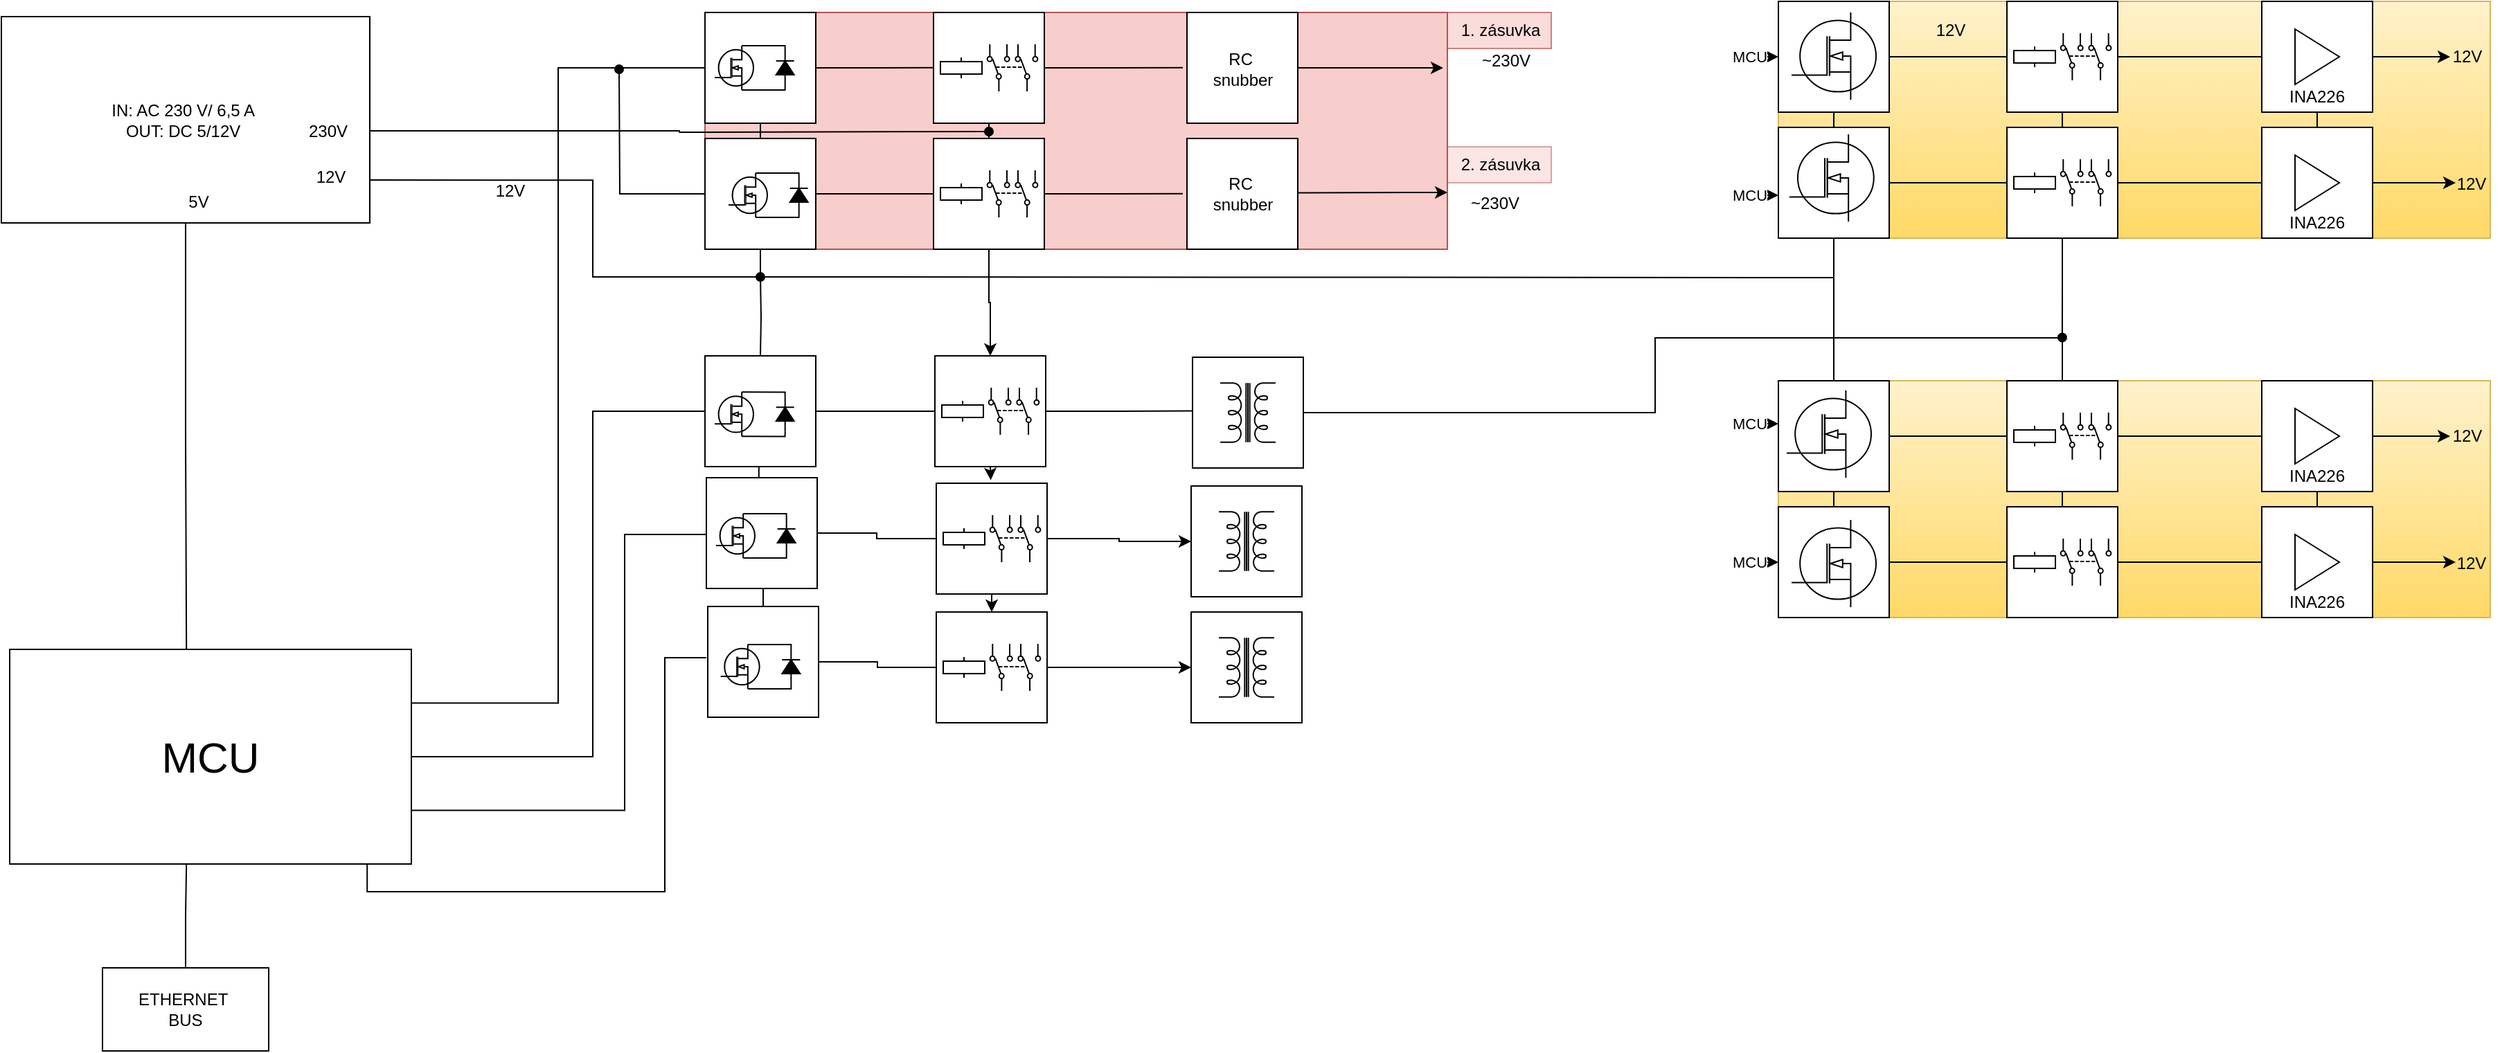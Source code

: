 <mxfile version="26.0.4">
  <diagram name="Page-1" id="7e0a89b8-554c-2b80-1dc8-d5c74ca68de4">
    <mxGraphModel dx="1257" dy="669" grid="0" gridSize="5" guides="1" tooltips="1" connect="1" arrows="0" fold="1" page="1" pageScale="1" pageWidth="1169" pageHeight="827" background="none" math="0" shadow="0">
      <root>
        <mxCell id="0" />
        <mxCell id="1" parent="0" />
        <mxCell id="zCNBRzlEJY0I-tMyIhnu-88" value="~230V" style="text;html=1;align=center;verticalAlign=middle;resizable=0;points=[];autosize=1;strokeColor=none;fillColor=none;" parent="1" vertex="1">
          <mxGeometry x="609" y="130" width="55" height="30" as="geometry" />
        </mxCell>
        <mxCell id="zCNBRzlEJY0I-tMyIhnu-90" value="~230V" style="text;html=1;align=center;verticalAlign=middle;resizable=0;points=[];autosize=1;strokeColor=none;fillColor=none;" parent="1" vertex="1">
          <mxGeometry x="1109" y="40" width="55" height="30" as="geometry" />
        </mxCell>
        <mxCell id="zCNBRzlEJY0I-tMyIhnu-91" value="~230V" style="text;html=1;align=center;verticalAlign=middle;resizable=0;points=[];autosize=1;strokeColor=none;fillColor=none;" parent="1" vertex="1">
          <mxGeometry x="1101.5" y="143" width="55" height="30" as="geometry" />
        </mxCell>
        <mxCell id="b3g8-nZqgv8whA5xBUex-9" value="ETHERNET&amp;nbsp;&lt;br&gt;BUS" style="rounded=0;whiteSpace=wrap;html=1;" parent="1" vertex="1">
          <mxGeometry x="124" y="710" width="120" height="60" as="geometry" />
        </mxCell>
        <mxCell id="EAk1uLRLOfNb_ForU7wT-3" value="1. zásuvka" style="text;html=1;align=center;verticalAlign=middle;resizable=0;points=[];autosize=1;strokeColor=#b85450;fillColor=#f8cecc;opacity=70;" parent="1" vertex="1">
          <mxGeometry x="1095" y="20" width="75" height="26" as="geometry" />
        </mxCell>
        <mxCell id="EAk1uLRLOfNb_ForU7wT-15" value="2. zásuvka" style="text;html=1;align=center;verticalAlign=middle;resizable=0;points=[];autosize=1;strokeColor=#b85450;fillColor=#f8cecc;opacity=50;" parent="1" vertex="1">
          <mxGeometry x="1095" y="117" width="75" height="26" as="geometry" />
        </mxCell>
        <mxCell id="eYA7auOUDv6fICd8K555-133" style="edgeStyle=orthogonalEdgeStyle;rounded=0;orthogonalLoop=1;jettySize=auto;html=1;exitX=1;exitY=0.5;exitDx=0;exitDy=0;exitPerimeter=0;entryX=0;entryY=0.5;entryDx=0;entryDy=0;endArrow=none;endFill=0;" edge="1" parent="1" source="PkqFtLTbCZEIP-2vwFzs-351" target="eYA7auOUDv6fICd8K555-104">
          <mxGeometry relative="1" as="geometry">
            <Array as="points">
              <mxPoint x="478" y="558" />
              <mxPoint x="478" y="308" />
            </Array>
          </mxGeometry>
        </mxCell>
        <mxCell id="eYA7auOUDv6fICd8K555-134" style="edgeStyle=orthogonalEdgeStyle;rounded=0;orthogonalLoop=1;jettySize=auto;html=1;exitX=1;exitY=0.75;exitDx=0;exitDy=0;exitPerimeter=0;entryX=0;entryY=0.5;entryDx=0;entryDy=0;endArrow=none;endFill=0;" edge="1" parent="1" source="PkqFtLTbCZEIP-2vwFzs-351">
          <mxGeometry relative="1" as="geometry">
            <mxPoint x="560" y="397" as="targetPoint" />
            <Array as="points">
              <mxPoint x="501" y="596" />
              <mxPoint x="501" y="397" />
            </Array>
          </mxGeometry>
        </mxCell>
        <mxCell id="eYA7auOUDv6fICd8K555-135" style="edgeStyle=orthogonalEdgeStyle;rounded=0;orthogonalLoop=1;jettySize=auto;html=1;exitX=0.89;exitY=1;exitDx=0;exitDy=0;exitPerimeter=0;entryX=0;entryY=0.5;entryDx=0;entryDy=0;endArrow=none;endFill=0;" edge="1" parent="1" source="PkqFtLTbCZEIP-2vwFzs-351">
          <mxGeometry relative="1" as="geometry">
            <mxPoint x="560" y="486" as="targetPoint" />
            <Array as="points">
              <mxPoint x="315" y="655" />
              <mxPoint x="530" y="655" />
              <mxPoint x="530" y="486" />
            </Array>
          </mxGeometry>
        </mxCell>
        <mxCell id="PkqFtLTbCZEIP-2vwFzs-351" value="&lt;font style=&quot;font-size: 31px;&quot;&gt;MCU&lt;/font&gt;" style="rounded=0;whiteSpace=wrap;html=1;points=[[0,0,0,0,0],[0,0.25,0,0,0],[0,0.5,0,0,0],[0,0.75,0,0,0],[0,1,0,0,0],[0.11,0,0,0,0],[0.11,1,0,0,0],[0.22,0,0,0,0],[0.22,1,0,0,0],[0.33,0,0,0,0],[0.33,1,0,0,0],[0.44,0,0,0,0],[0.44,1,0,0,0],[0.56,0,0,0,0],[0.56,1,0,0,0],[0.67,0,0,0,0],[0.67,1,0,0,0],[0.78,0,0,0,0],[0.78,1,0,0,0],[0.89,0,0,0,0],[0.89,1,0,0,0],[1,0,0,0,0],[1,0.25,0,0,0],[1,0.5,0,0,0],[1,0.75,0,0,0],[1,1,0,0,0]];" parent="1" vertex="1">
          <mxGeometry x="57" y="480" width="290" height="155" as="geometry" />
        </mxCell>
        <mxCell id="PkqFtLTbCZEIP-2vwFzs-352" style="edgeStyle=orthogonalEdgeStyle;rounded=0;orthogonalLoop=1;jettySize=auto;html=1;exitX=0.5;exitY=0;exitDx=0;exitDy=0;entryX=0.44;entryY=1;entryDx=0;entryDy=0;entryPerimeter=0;endArrow=none;endFill=0;" parent="1" source="b3g8-nZqgv8whA5xBUex-9" target="PkqFtLTbCZEIP-2vwFzs-351" edge="1">
          <mxGeometry relative="1" as="geometry" />
        </mxCell>
        <mxCell id="PkqFtLTbCZEIP-2vwFzs-516" style="edgeStyle=orthogonalEdgeStyle;rounded=0;orthogonalLoop=1;jettySize=auto;html=1;exitX=1;exitY=0.5;exitDx=0;exitDy=0;entryX=0;entryY=0.5;entryDx=0;entryDy=0;endArrow=none;endFill=0;" parent="1" edge="1">
          <mxGeometry relative="1" as="geometry" />
        </mxCell>
        <mxCell id="PkqFtLTbCZEIP-2vwFzs-540" value="12&lt;span style=&quot;background-color: initial;&quot;&gt;V&lt;/span&gt;" style="text;html=1;align=center;verticalAlign=middle;resizable=0;points=[];autosize=1;strokeColor=none;fillColor=none;" parent="1" vertex="1">
          <mxGeometry x="398" y="136" width="39" height="26" as="geometry" />
        </mxCell>
        <mxCell id="PkqFtLTbCZEIP-2vwFzs-712" value="" style="group;fillColor=#f8cecc;strokeColor=#b85450;" parent="1" vertex="1" connectable="0">
          <mxGeometry x="559" y="20" width="536" height="171" as="geometry" />
        </mxCell>
        <mxCell id="PkqFtLTbCZEIP-2vwFzs-90" style="edgeStyle=orthogonalEdgeStyle;rounded=0;orthogonalLoop=1;jettySize=auto;html=1;entryX=0.5;entryY=1;entryDx=0;entryDy=0;endArrow=none;endFill=0;" parent="PkqFtLTbCZEIP-2vwFzs-712" source="zCNBRzlEJY0I-tMyIhnu-67" target="zCNBRzlEJY0I-tMyIhnu-2" edge="1">
          <mxGeometry relative="1" as="geometry" />
        </mxCell>
        <mxCell id="PkqFtLTbCZEIP-2vwFzs-708" value="" style="group" parent="PkqFtLTbCZEIP-2vwFzs-712" vertex="1" connectable="0">
          <mxGeometry width="533" height="87" as="geometry" />
        </mxCell>
        <mxCell id="zCNBRzlEJY0I-tMyIhnu-10" value="" style="group" parent="PkqFtLTbCZEIP-2vwFzs-708" vertex="1" connectable="0">
          <mxGeometry x="165" width="80" height="80" as="geometry" />
        </mxCell>
        <mxCell id="zCNBRzlEJY0I-tMyIhnu-58" style="edgeStyle=orthogonalEdgeStyle;rounded=0;orthogonalLoop=1;jettySize=auto;html=1;exitX=1;exitY=0.5;exitDx=0;exitDy=0;endArrow=none;endFill=0;" parent="zCNBRzlEJY0I-tMyIhnu-10" source="zCNBRzlEJY0I-tMyIhnu-2" edge="1">
          <mxGeometry relative="1" as="geometry">
            <mxPoint x="180" y="39.857" as="targetPoint" />
          </mxGeometry>
        </mxCell>
        <mxCell id="zCNBRzlEJY0I-tMyIhnu-2" value="" style="whiteSpace=wrap;html=1;aspect=fixed;" parent="zCNBRzlEJY0I-tMyIhnu-10" vertex="1">
          <mxGeometry width="80" height="80" as="geometry" />
        </mxCell>
        <mxCell id="zCNBRzlEJY0I-tMyIhnu-7" value="" style="pointerEvents=1;verticalLabelPosition=bottom;shadow=0;dashed=0;align=center;html=1;verticalAlign=top;shape=mxgraph.electrical.electro-mechanical.dpdt3;elSwitchState=1;rotation=-90;" parent="zCNBRzlEJY0I-tMyIhnu-10" vertex="1">
          <mxGeometry x="40" y="21.83" width="34" height="36.34" as="geometry" />
        </mxCell>
        <mxCell id="zCNBRzlEJY0I-tMyIhnu-64" value="" style="pointerEvents=1;verticalLabelPosition=bottom;shadow=0;dashed=0;align=center;html=1;verticalAlign=top;shape=mxgraph.electrical.electro-mechanical.relay_coil;" parent="zCNBRzlEJY0I-tMyIhnu-10" vertex="1">
          <mxGeometry x="5" y="32.5" width="30" height="15" as="geometry" />
        </mxCell>
        <mxCell id="zCNBRzlEJY0I-tMyIhnu-31" value="" style="group" parent="PkqFtLTbCZEIP-2vwFzs-708" vertex="1" connectable="0">
          <mxGeometry width="115.67" height="87" as="geometry" />
        </mxCell>
        <mxCell id="zCNBRzlEJY0I-tMyIhnu-57" style="edgeStyle=orthogonalEdgeStyle;rounded=0;orthogonalLoop=1;jettySize=auto;html=1;exitX=1;exitY=0.5;exitDx=0;exitDy=0;endArrow=none;endFill=0;" parent="zCNBRzlEJY0I-tMyIhnu-31" source="zCNBRzlEJY0I-tMyIhnu-29" edge="1">
          <mxGeometry relative="1" as="geometry">
            <mxPoint x="165" y="39.857" as="targetPoint" />
          </mxGeometry>
        </mxCell>
        <mxCell id="zCNBRzlEJY0I-tMyIhnu-29" value="" style="whiteSpace=wrap;html=1;aspect=fixed;container=1;" parent="zCNBRzlEJY0I-tMyIhnu-31" vertex="1">
          <mxGeometry width="80" height="80" as="geometry" />
        </mxCell>
        <mxCell id="eYA7auOUDv6fICd8K555-98" value="" style="group" vertex="1" connectable="0" parent="zCNBRzlEJY0I-tMyIhnu-31">
          <mxGeometry x="7" y="24" width="57.34" height="32" as="geometry" />
        </mxCell>
        <mxCell id="eYA7auOUDv6fICd8K555-84" value="" style="verticalLabelPosition=bottom;shadow=0;dashed=0;align=center;html=1;verticalAlign=top;shape=mxgraph.electrical.mosfets1.n-channel_mosfet_1;" vertex="1" parent="eYA7auOUDv6fICd8K555-98">
          <mxGeometry width="28" height="32" as="geometry" />
        </mxCell>
        <mxCell id="eYA7auOUDv6fICd8K555-90" value="" style="pointerEvents=1;fillColor=strokeColor;verticalLabelPosition=bottom;shadow=0;dashed=0;align=center;html=1;verticalAlign=top;shape=mxgraph.electrical.diodes.diode;rotation=-90;" vertex="1" parent="eYA7auOUDv6fICd8K555-98">
          <mxGeometry x="38.34" y="9.5" width="25" height="13" as="geometry" />
        </mxCell>
        <mxCell id="eYA7auOUDv6fICd8K555-91" style="edgeStyle=orthogonalEdgeStyle;rounded=0;orthogonalLoop=1;jettySize=auto;html=1;exitX=0.7;exitY=0;exitDx=0;exitDy=0;exitPerimeter=0;entryX=1;entryY=0.5;entryDx=0;entryDy=0;entryPerimeter=0;endArrow=none;endFill=0;" edge="1" parent="eYA7auOUDv6fICd8K555-98" source="eYA7auOUDv6fICd8K555-84" target="eYA7auOUDv6fICd8K555-90">
          <mxGeometry relative="1" as="geometry" />
        </mxCell>
        <mxCell id="eYA7auOUDv6fICd8K555-92" style="edgeStyle=orthogonalEdgeStyle;rounded=0;orthogonalLoop=1;jettySize=auto;html=1;exitX=0.7;exitY=1;exitDx=0;exitDy=0;exitPerimeter=0;entryX=0;entryY=0.5;entryDx=0;entryDy=0;entryPerimeter=0;endArrow=none;endFill=0;" edge="1" parent="eYA7auOUDv6fICd8K555-98" source="eYA7auOUDv6fICd8K555-84" target="eYA7auOUDv6fICd8K555-90">
          <mxGeometry relative="1" as="geometry" />
        </mxCell>
        <mxCell id="EAk1uLRLOfNb_ForU7wT-10" value="" style="rounded=0;orthogonalLoop=1;jettySize=auto;html=1;" parent="PkqFtLTbCZEIP-2vwFzs-708" source="EAk1uLRLOfNb_ForU7wT-4" edge="1">
          <mxGeometry relative="1" as="geometry">
            <mxPoint x="533" y="40" as="targetPoint" />
          </mxGeometry>
        </mxCell>
        <mxCell id="EAk1uLRLOfNb_ForU7wT-4" value="" style="whiteSpace=wrap;html=1;aspect=fixed;" parent="PkqFtLTbCZEIP-2vwFzs-708" vertex="1">
          <mxGeometry x="348" width="80" height="80" as="geometry" />
        </mxCell>
        <mxCell id="EAk1uLRLOfNb_ForU7wT-5" value="RC&amp;nbsp;&lt;br&gt;snubber" style="text;html=1;align=center;verticalAlign=middle;resizable=0;points=[];autosize=1;strokeColor=none;fillColor=none;" parent="PkqFtLTbCZEIP-2vwFzs-708" vertex="1">
          <mxGeometry x="357.5" y="20" width="61" height="41" as="geometry" />
        </mxCell>
        <mxCell id="PkqFtLTbCZEIP-2vwFzs-711" value="" style="group" parent="PkqFtLTbCZEIP-2vwFzs-712" vertex="1" connectable="0">
          <mxGeometry y="91" width="536" height="80" as="geometry" />
        </mxCell>
        <mxCell id="zCNBRzlEJY0I-tMyIhnu-56" style="edgeStyle=orthogonalEdgeStyle;rounded=0;orthogonalLoop=1;jettySize=auto;html=1;exitX=1;exitY=0.5;exitDx=0;exitDy=0;endArrow=none;endFill=0;" parent="PkqFtLTbCZEIP-2vwFzs-711" source="zCNBRzlEJY0I-tMyIhnu-33" edge="1">
          <mxGeometry relative="1" as="geometry">
            <mxPoint x="165" y="40" as="targetPoint" />
          </mxGeometry>
        </mxCell>
        <mxCell id="EAk1uLRLOfNb_ForU7wT-12" value="" style="whiteSpace=wrap;html=1;aspect=fixed;container=0;" parent="PkqFtLTbCZEIP-2vwFzs-711" vertex="1">
          <mxGeometry x="348" width="80" height="80" as="geometry" />
        </mxCell>
        <mxCell id="EAk1uLRLOfNb_ForU7wT-13" value="RC&amp;nbsp;&lt;br&gt;snubber" style="text;html=1;align=center;verticalAlign=middle;resizable=0;points=[];autosize=1;strokeColor=none;fillColor=none;container=0;" parent="PkqFtLTbCZEIP-2vwFzs-711" vertex="1">
          <mxGeometry x="357.5" y="19.5" width="61" height="41" as="geometry" />
        </mxCell>
        <mxCell id="EAk1uLRLOfNb_ForU7wT-14" value="" style="edgeStyle=orthogonalEdgeStyle;rounded=0;orthogonalLoop=1;jettySize=auto;html=1;exitX=1.007;exitY=0.49;exitDx=0;exitDy=0;exitPerimeter=0;" parent="PkqFtLTbCZEIP-2vwFzs-711" source="EAk1uLRLOfNb_ForU7wT-12" edge="1">
          <mxGeometry relative="1" as="geometry">
            <mxPoint x="432" y="39" as="sourcePoint" />
            <mxPoint x="536" y="39.0" as="targetPoint" />
            <Array as="points">
              <mxPoint x="432" y="39" />
            </Array>
          </mxGeometry>
        </mxCell>
        <mxCell id="eYA7auOUDv6fICd8K555-87" style="edgeStyle=orthogonalEdgeStyle;rounded=0;orthogonalLoop=1;jettySize=auto;html=1;exitX=0;exitY=0.5;exitDx=0;exitDy=0;endArrow=oval;endFill=1;" edge="1" parent="PkqFtLTbCZEIP-2vwFzs-711" source="zCNBRzlEJY0I-tMyIhnu-33">
          <mxGeometry relative="1" as="geometry">
            <mxPoint x="-62" y="-50" as="targetPoint" />
          </mxGeometry>
        </mxCell>
        <mxCell id="zCNBRzlEJY0I-tMyIhnu-33" value="" style="whiteSpace=wrap;html=1;aspect=fixed;container=0;" parent="PkqFtLTbCZEIP-2vwFzs-711" vertex="1">
          <mxGeometry width="80" height="80" as="geometry" />
        </mxCell>
        <mxCell id="zCNBRzlEJY0I-tMyIhnu-66" style="edgeStyle=orthogonalEdgeStyle;rounded=0;orthogonalLoop=1;jettySize=auto;html=1;exitX=1;exitY=0.5;exitDx=0;exitDy=0;endArrow=none;endFill=0;" parent="PkqFtLTbCZEIP-2vwFzs-711" source="zCNBRzlEJY0I-tMyIhnu-67" edge="1">
          <mxGeometry relative="1" as="geometry">
            <mxPoint x="345" y="39.857" as="targetPoint" />
          </mxGeometry>
        </mxCell>
        <mxCell id="zCNBRzlEJY0I-tMyIhnu-67" value="" style="whiteSpace=wrap;html=1;aspect=fixed;container=0;" parent="PkqFtLTbCZEIP-2vwFzs-711" vertex="1">
          <mxGeometry x="165" width="80" height="80" as="geometry" />
        </mxCell>
        <mxCell id="zCNBRzlEJY0I-tMyIhnu-68" value="" style="pointerEvents=1;verticalLabelPosition=bottom;shadow=0;dashed=0;align=center;html=1;verticalAlign=top;shape=mxgraph.electrical.electro-mechanical.dpdt3;elSwitchState=1;rotation=-90;container=0;" parent="PkqFtLTbCZEIP-2vwFzs-711" vertex="1">
          <mxGeometry x="205" y="21.83" width="34" height="36.34" as="geometry" />
        </mxCell>
        <mxCell id="zCNBRzlEJY0I-tMyIhnu-69" value="" style="pointerEvents=1;verticalLabelPosition=bottom;shadow=0;dashed=0;align=center;html=1;verticalAlign=top;shape=mxgraph.electrical.electro-mechanical.relay_coil;container=0;" parent="PkqFtLTbCZEIP-2vwFzs-711" vertex="1">
          <mxGeometry x="170" y="32.5" width="30" height="15" as="geometry" />
        </mxCell>
        <mxCell id="mD_urczAhtKW738J0m4f-2" style="edgeStyle=orthogonalEdgeStyle;rounded=0;orthogonalLoop=1;jettySize=auto;html=1;exitX=0.5;exitY=1;exitDx=0;exitDy=0;entryX=0.5;entryY=0;entryDx=0;entryDy=0;endArrow=none;endFill=0;" parent="PkqFtLTbCZEIP-2vwFzs-712" source="zCNBRzlEJY0I-tMyIhnu-29" target="zCNBRzlEJY0I-tMyIhnu-33" edge="1">
          <mxGeometry relative="1" as="geometry" />
        </mxCell>
        <mxCell id="mD_urczAhtKW738J0m4f-11" style="edgeStyle=orthogonalEdgeStyle;rounded=0;orthogonalLoop=1;jettySize=auto;html=1;exitX=1;exitY=0.25;exitDx=0;exitDy=0;startSize=6;entryX=0;entryY=0.5;entryDx=0;entryDy=0;endArrow=none;endFill=0;exitPerimeter=0;" parent="1" source="PkqFtLTbCZEIP-2vwFzs-351" edge="1" target="zCNBRzlEJY0I-tMyIhnu-29">
          <mxGeometry relative="1" as="geometry">
            <mxPoint x="524" y="60" as="targetPoint" />
          </mxGeometry>
        </mxCell>
        <mxCell id="mD_urczAhtKW738J0m4f-50" style="edgeStyle=orthogonalEdgeStyle;rounded=0;orthogonalLoop=1;jettySize=auto;html=1;exitX=1;exitY=0.75;exitDx=0;exitDy=0;endArrow=none;endFill=0;entryX=0.5;entryY=1;entryDx=0;entryDy=0;" parent="1" edge="1" target="zCNBRzlEJY0I-tMyIhnu-33">
          <mxGeometry relative="1" as="geometry">
            <mxPoint x="479" y="240" as="targetPoint" />
            <mxPoint x="317" y="141.05" as="sourcePoint" />
            <Array as="points">
              <mxPoint x="478" y="141" />
              <mxPoint x="478" y="211" />
              <mxPoint x="599" y="211" />
            </Array>
          </mxGeometry>
        </mxCell>
        <mxCell id="mD_urczAhtKW738J0m4f-4" value="IN: AC 230 V/ 6,5 A&amp;nbsp;&lt;br&gt;OUT: DC 5/12V&amp;nbsp;" style="rounded=0;whiteSpace=wrap;html=1;" parent="1" vertex="1">
          <mxGeometry x="51" y="23" width="266" height="149" as="geometry" />
        </mxCell>
        <mxCell id="mD_urczAhtKW738J0m4f-6" value="12V" style="text;html=1;align=center;verticalAlign=middle;whiteSpace=wrap;rounded=0;" parent="1" vertex="1">
          <mxGeometry x="259" y="124" width="60" height="30" as="geometry" />
        </mxCell>
        <mxCell id="eYA7auOUDv6fICd8K555-80" style="edgeStyle=orthogonalEdgeStyle;rounded=0;orthogonalLoop=1;jettySize=auto;html=1;exitX=1;exitY=0.5;exitDx=0;exitDy=0;endArrow=oval;endFill=1;" edge="1" parent="1" source="mD_urczAhtKW738J0m4f-12">
          <mxGeometry relative="1" as="geometry">
            <mxPoint x="764" y="106" as="targetPoint" />
          </mxGeometry>
        </mxCell>
        <mxCell id="mD_urczAhtKW738J0m4f-12" value="230V" style="text;html=1;align=center;verticalAlign=middle;whiteSpace=wrap;rounded=0;" parent="1" vertex="1">
          <mxGeometry x="257" y="90.5" width="60" height="30" as="geometry" />
        </mxCell>
        <mxCell id="b3g8-nZqgv8whA5xBUex-12" value="5V" style="text;html=1;align=center;verticalAlign=middle;resizable=0;points=[];autosize=1;strokeColor=none;fillColor=none;" parent="1" vertex="1">
          <mxGeometry x="175" y="142" width="35" height="30" as="geometry" />
        </mxCell>
        <mxCell id="mD_urczAhtKW738J0m4f-15" style="edgeStyle=orthogonalEdgeStyle;rounded=0;orthogonalLoop=1;jettySize=auto;html=1;exitX=0.5;exitY=1;exitDx=0;exitDy=0;entryX=0.44;entryY=0;entryDx=0;entryDy=0;entryPerimeter=0;endArrow=none;endFill=0;" parent="1" source="mD_urczAhtKW738J0m4f-4" target="PkqFtLTbCZEIP-2vwFzs-351" edge="1">
          <mxGeometry relative="1" as="geometry" />
        </mxCell>
        <mxCell id="mD_urczAhtKW738J0m4f-57" value="" style="group" parent="1" vertex="1" connectable="0">
          <mxGeometry x="1334" y="12" width="520" height="171" as="geometry" />
        </mxCell>
        <mxCell id="mD_urczAhtKW738J0m4f-56" value="" style="group;fillColor=#fff2cc;gradientColor=#ffd966;strokeColor=#d6b656;container=0;" parent="mD_urczAhtKW738J0m4f-57" vertex="1" connectable="0">
          <mxGeometry width="514" height="171" as="geometry" />
        </mxCell>
        <mxCell id="PkqFtLTbCZEIP-2vwFzs-462" value="" style="group" parent="mD_urczAhtKW738J0m4f-57" vertex="1" connectable="0">
          <mxGeometry width="100" height="80" as="geometry" />
        </mxCell>
        <mxCell id="eYA7auOUDv6fICd8K555-209" value="MCU" style="edgeStyle=orthogonalEdgeStyle;rounded=0;orthogonalLoop=1;jettySize=auto;html=1;exitX=0;exitY=0.5;exitDx=0;exitDy=0;endArrow=none;endFill=0;startArrow=classic;startFill=1;" edge="1" parent="PkqFtLTbCZEIP-2vwFzs-462" source="PkqFtLTbCZEIP-2vwFzs-463">
          <mxGeometry relative="1" as="geometry">
            <mxPoint x="-23.091" y="40.273" as="targetPoint" />
            <Array as="points">
              <mxPoint x="-33" y="40" />
            </Array>
          </mxGeometry>
        </mxCell>
        <mxCell id="PkqFtLTbCZEIP-2vwFzs-463" value="" style="whiteSpace=wrap;html=1;aspect=fixed;" parent="PkqFtLTbCZEIP-2vwFzs-462" vertex="1">
          <mxGeometry width="80" height="80" as="geometry" />
        </mxCell>
        <mxCell id="eYA7auOUDv6fICd8K555-203" value="" style="verticalLabelPosition=bottom;shadow=0;dashed=0;align=center;html=1;verticalAlign=top;shape=mxgraph.electrical.mosfets1.n-channel_mosfet_1;" vertex="1" parent="PkqFtLTbCZEIP-2vwFzs-462">
          <mxGeometry x="9.5" y="8" width="61" height="63" as="geometry" />
        </mxCell>
        <mxCell id="PkqFtLTbCZEIP-2vwFzs-466" value="" style="group" parent="mD_urczAhtKW738J0m4f-57" vertex="1" connectable="0">
          <mxGeometry x="165" y="91" width="80" height="80" as="geometry" />
        </mxCell>
        <mxCell id="mD_urczAhtKW738J0m4f-91" style="edgeStyle=orthogonalEdgeStyle;rounded=0;orthogonalLoop=1;jettySize=auto;html=1;exitX=0.5;exitY=1;exitDx=0;exitDy=0;endArrow=oval;endFill=1;" parent="PkqFtLTbCZEIP-2vwFzs-466" source="PkqFtLTbCZEIP-2vwFzs-467" edge="1">
          <mxGeometry relative="1" as="geometry">
            <mxPoint x="39.935" y="151.779" as="targetPoint" />
          </mxGeometry>
        </mxCell>
        <mxCell id="PkqFtLTbCZEIP-2vwFzs-467" value="" style="whiteSpace=wrap;html=1;aspect=fixed;" parent="PkqFtLTbCZEIP-2vwFzs-466" vertex="1">
          <mxGeometry width="80" height="80" as="geometry" />
        </mxCell>
        <mxCell id="PkqFtLTbCZEIP-2vwFzs-468" value="" style="pointerEvents=1;verticalLabelPosition=bottom;shadow=0;dashed=0;align=center;html=1;verticalAlign=top;shape=mxgraph.electrical.electro-mechanical.dpdt3;elSwitchState=1;rotation=-90;" parent="PkqFtLTbCZEIP-2vwFzs-466" vertex="1">
          <mxGeometry x="40" y="21.83" width="34" height="36.34" as="geometry" />
        </mxCell>
        <mxCell id="PkqFtLTbCZEIP-2vwFzs-469" value="" style="pointerEvents=1;verticalLabelPosition=bottom;shadow=0;dashed=0;align=center;html=1;verticalAlign=top;shape=mxgraph.electrical.electro-mechanical.relay_coil;" parent="PkqFtLTbCZEIP-2vwFzs-466" vertex="1">
          <mxGeometry x="5" y="32.5" width="30" height="15" as="geometry" />
        </mxCell>
        <mxCell id="PkqFtLTbCZEIP-2vwFzs-470" value="" style="group" parent="mD_urczAhtKW738J0m4f-57" vertex="1" connectable="0">
          <mxGeometry y="91" width="100" height="80" as="geometry" />
        </mxCell>
        <mxCell id="PkqFtLTbCZEIP-2vwFzs-471" value="" style="whiteSpace=wrap;html=1;aspect=fixed;" parent="PkqFtLTbCZEIP-2vwFzs-470" vertex="1">
          <mxGeometry width="80" height="80" as="geometry" />
        </mxCell>
        <mxCell id="eYA7auOUDv6fICd8K555-204" value="" style="verticalLabelPosition=bottom;shadow=0;dashed=0;align=center;html=1;verticalAlign=top;shape=mxgraph.electrical.mosfets1.n-channel_mosfet_1;" vertex="1" parent="PkqFtLTbCZEIP-2vwFzs-470">
          <mxGeometry x="7.88" y="5" width="61" height="63" as="geometry" />
        </mxCell>
        <mxCell id="PkqFtLTbCZEIP-2vwFzs-473" style="edgeStyle=orthogonalEdgeStyle;rounded=0;orthogonalLoop=1;jettySize=auto;html=1;exitX=1;exitY=0.5;exitDx=0;exitDy=0;endArrow=none;endFill=0;entryX=0;entryY=0.5;entryDx=0;entryDy=0;" parent="mD_urczAhtKW738J0m4f-57" source="PkqFtLTbCZEIP-2vwFzs-467" target="PkqFtLTbCZEIP-2vwFzs-499" edge="1">
          <mxGeometry relative="1" as="geometry">
            <mxPoint x="311" y="174.857" as="targetPoint" />
          </mxGeometry>
        </mxCell>
        <mxCell id="PkqFtLTbCZEIP-2vwFzs-475" style="edgeStyle=orthogonalEdgeStyle;rounded=0;orthogonalLoop=1;jettySize=auto;html=1;exitX=0.5;exitY=1;exitDx=0;exitDy=0;entryX=0.5;entryY=0;entryDx=0;entryDy=0;endArrow=none;endFill=0;" parent="mD_urczAhtKW738J0m4f-57" source="PkqFtLTbCZEIP-2vwFzs-510" target="PkqFtLTbCZEIP-2vwFzs-467" edge="1">
          <mxGeometry relative="1" as="geometry" />
        </mxCell>
        <mxCell id="PkqFtLTbCZEIP-2vwFzs-487" style="edgeStyle=orthogonalEdgeStyle;rounded=0;orthogonalLoop=1;jettySize=auto;html=1;exitX=0.5;exitY=1;exitDx=0;exitDy=0;entryX=0.5;entryY=0;entryDx=0;entryDy=0;endArrow=none;endFill=0;" parent="mD_urczAhtKW738J0m4f-57" source="PkqFtLTbCZEIP-2vwFzs-463" target="PkqFtLTbCZEIP-2vwFzs-471" edge="1">
          <mxGeometry relative="1" as="geometry">
            <mxPoint x="42" y="140.412" as="targetPoint" />
          </mxGeometry>
        </mxCell>
        <mxCell id="PkqFtLTbCZEIP-2vwFzs-490" style="edgeStyle=orthogonalEdgeStyle;rounded=0;orthogonalLoop=1;jettySize=auto;html=1;exitX=1;exitY=0.5;exitDx=0;exitDy=0;entryX=0;entryY=0.5;entryDx=0;entryDy=0;endArrow=none;endFill=0;" parent="mD_urczAhtKW738J0m4f-57" source="PkqFtLTbCZEIP-2vwFzs-463" target="PkqFtLTbCZEIP-2vwFzs-510" edge="1">
          <mxGeometry relative="1" as="geometry">
            <mxPoint x="128.412" y="87.882" as="targetPoint" />
          </mxGeometry>
        </mxCell>
        <mxCell id="PkqFtLTbCZEIP-2vwFzs-491" value="12V" style="text;html=1;align=center;verticalAlign=middle;resizable=0;points=[];autosize=1;strokeColor=none;fillColor=none;" parent="mD_urczAhtKW738J0m4f-57" vertex="1">
          <mxGeometry x="477" y="25" width="40" height="30" as="geometry" />
        </mxCell>
        <mxCell id="PkqFtLTbCZEIP-2vwFzs-492" value="12V" style="text;html=1;align=center;verticalAlign=middle;resizable=0;points=[];autosize=1;strokeColor=none;fillColor=none;" parent="mD_urczAhtKW738J0m4f-57" vertex="1">
          <mxGeometry x="480" y="117" width="40" height="30" as="geometry" />
        </mxCell>
        <mxCell id="PkqFtLTbCZEIP-2vwFzs-493" style="edgeStyle=orthogonalEdgeStyle;rounded=0;orthogonalLoop=1;jettySize=auto;html=1;entryX=0.5;entryY=0;entryDx=0;entryDy=0;endArrow=none;endFill=0;" parent="mD_urczAhtKW738J0m4f-57" source="PkqFtLTbCZEIP-2vwFzs-495" target="PkqFtLTbCZEIP-2vwFzs-499" edge="1">
          <mxGeometry relative="1" as="geometry" />
        </mxCell>
        <mxCell id="PkqFtLTbCZEIP-2vwFzs-494" value="" style="edgeStyle=orthogonalEdgeStyle;rounded=0;orthogonalLoop=1;jettySize=auto;html=1;exitX=1;exitY=0.5;exitDx=0;exitDy=0;" parent="mD_urczAhtKW738J0m4f-57" source="PkqFtLTbCZEIP-2vwFzs-495" edge="1">
          <mxGeometry relative="1" as="geometry">
            <Array as="points" />
            <mxPoint x="485" y="40" as="targetPoint" />
          </mxGeometry>
        </mxCell>
        <mxCell id="PkqFtLTbCZEIP-2vwFzs-495" value="&lt;br&gt;&lt;br&gt;&lt;br&gt;&lt;br&gt;INA226" style="whiteSpace=wrap;html=1;aspect=fixed;" parent="mD_urczAhtKW738J0m4f-57" vertex="1">
          <mxGeometry x="349" width="80" height="80" as="geometry" />
        </mxCell>
        <mxCell id="PkqFtLTbCZEIP-2vwFzs-496" value="" style="triangle;whiteSpace=wrap;html=1;" parent="mD_urczAhtKW738J0m4f-57" vertex="1">
          <mxGeometry x="373" y="20" width="32" height="40" as="geometry" />
        </mxCell>
        <mxCell id="PkqFtLTbCZEIP-2vwFzs-497" value="" style="edgeStyle=orthogonalEdgeStyle;rounded=0;orthogonalLoop=1;jettySize=auto;html=1;" parent="mD_urczAhtKW738J0m4f-57" source="PkqFtLTbCZEIP-2vwFzs-499" edge="1">
          <mxGeometry relative="1" as="geometry">
            <mxPoint x="489" y="131" as="targetPoint" />
            <Array as="points" />
          </mxGeometry>
        </mxCell>
        <mxCell id="PkqFtLTbCZEIP-2vwFzs-499" value="&lt;br&gt;&lt;br&gt;&lt;br&gt;&lt;br&gt;INA226" style="whiteSpace=wrap;html=1;aspect=fixed;" parent="mD_urczAhtKW738J0m4f-57" vertex="1">
          <mxGeometry x="349" y="91" width="80" height="80" as="geometry" />
        </mxCell>
        <mxCell id="PkqFtLTbCZEIP-2vwFzs-500" value="" style="triangle;whiteSpace=wrap;html=1;" parent="mD_urczAhtKW738J0m4f-57" vertex="1">
          <mxGeometry x="373" y="111" width="32" height="40" as="geometry" />
        </mxCell>
        <mxCell id="PkqFtLTbCZEIP-2vwFzs-509" value="" style="group" parent="mD_urczAhtKW738J0m4f-57" vertex="1" connectable="0">
          <mxGeometry x="165" width="80" height="80" as="geometry" />
        </mxCell>
        <mxCell id="PkqFtLTbCZEIP-2vwFzs-510" value="" style="whiteSpace=wrap;html=1;aspect=fixed;" parent="PkqFtLTbCZEIP-2vwFzs-509" vertex="1">
          <mxGeometry width="80" height="80" as="geometry" />
        </mxCell>
        <mxCell id="PkqFtLTbCZEIP-2vwFzs-511" value="" style="pointerEvents=1;verticalLabelPosition=bottom;shadow=0;dashed=0;align=center;html=1;verticalAlign=top;shape=mxgraph.electrical.electro-mechanical.dpdt3;elSwitchState=1;rotation=-90;" parent="PkqFtLTbCZEIP-2vwFzs-509" vertex="1">
          <mxGeometry x="40" y="21.83" width="34" height="36.34" as="geometry" />
        </mxCell>
        <mxCell id="PkqFtLTbCZEIP-2vwFzs-512" value="" style="pointerEvents=1;verticalLabelPosition=bottom;shadow=0;dashed=0;align=center;html=1;verticalAlign=top;shape=mxgraph.electrical.electro-mechanical.relay_coil;" parent="PkqFtLTbCZEIP-2vwFzs-509" vertex="1">
          <mxGeometry x="5" y="32.5" width="30" height="15" as="geometry" />
        </mxCell>
        <mxCell id="PkqFtLTbCZEIP-2vwFzs-513" style="edgeStyle=orthogonalEdgeStyle;rounded=0;orthogonalLoop=1;jettySize=auto;html=1;exitX=1;exitY=0.5;exitDx=0;exitDy=0;entryX=0;entryY=0.5;entryDx=0;entryDy=0;endArrow=none;endFill=0;" parent="mD_urczAhtKW738J0m4f-57" source="PkqFtLTbCZEIP-2vwFzs-510" target="PkqFtLTbCZEIP-2vwFzs-495" edge="1">
          <mxGeometry relative="1" as="geometry" />
        </mxCell>
        <mxCell id="PkqFtLTbCZEIP-2vwFzs-514" style="edgeStyle=orthogonalEdgeStyle;rounded=0;orthogonalLoop=1;jettySize=auto;html=1;exitX=1;exitY=0.5;exitDx=0;exitDy=0;entryX=0;entryY=0.5;entryDx=0;entryDy=0;endArrow=none;endFill=0;" parent="mD_urczAhtKW738J0m4f-57" source="PkqFtLTbCZEIP-2vwFzs-471" target="PkqFtLTbCZEIP-2vwFzs-467" edge="1">
          <mxGeometry relative="1" as="geometry" />
        </mxCell>
        <mxCell id="mD_urczAhtKW738J0m4f-92" value="12&lt;span style=&quot;background-color: initial;&quot;&gt;V&lt;/span&gt;" style="text;html=1;align=center;verticalAlign=middle;resizable=0;points=[];autosize=1;strokeColor=none;fillColor=none;" parent="mD_urczAhtKW738J0m4f-57" vertex="1">
          <mxGeometry x="104" y="8" width="39" height="26" as="geometry" />
        </mxCell>
        <mxCell id="mD_urczAhtKW738J0m4f-58" value="" style="group" parent="1" vertex="1" connectable="0">
          <mxGeometry x="1334" y="286" width="520" height="171" as="geometry" />
        </mxCell>
        <mxCell id="mD_urczAhtKW738J0m4f-59" value="" style="group;fillColor=#fff2cc;gradientColor=#ffd966;strokeColor=#d6b656;container=0;" parent="mD_urczAhtKW738J0m4f-58" vertex="1" connectable="0">
          <mxGeometry width="514" height="171" as="geometry" />
        </mxCell>
        <mxCell id="mD_urczAhtKW738J0m4f-60" value="" style="group" parent="mD_urczAhtKW738J0m4f-58" vertex="1" connectable="0">
          <mxGeometry width="100" height="80" as="geometry" />
        </mxCell>
        <mxCell id="mD_urczAhtKW738J0m4f-61" value="" style="whiteSpace=wrap;html=1;aspect=fixed;" parent="mD_urczAhtKW738J0m4f-60" vertex="1">
          <mxGeometry width="80" height="80" as="geometry" />
        </mxCell>
        <mxCell id="eYA7auOUDv6fICd8K555-205" value="" style="verticalLabelPosition=bottom;shadow=0;dashed=0;align=center;html=1;verticalAlign=top;shape=mxgraph.electrical.mosfets1.n-channel_mosfet_1;" vertex="1" parent="mD_urczAhtKW738J0m4f-60">
          <mxGeometry x="6" y="7" width="61" height="63" as="geometry" />
        </mxCell>
        <mxCell id="mD_urczAhtKW738J0m4f-63" value="" style="group" parent="mD_urczAhtKW738J0m4f-58" vertex="1" connectable="0">
          <mxGeometry x="165" y="91" width="80" height="80" as="geometry" />
        </mxCell>
        <mxCell id="mD_urczAhtKW738J0m4f-64" value="" style="whiteSpace=wrap;html=1;aspect=fixed;" parent="mD_urczAhtKW738J0m4f-63" vertex="1">
          <mxGeometry width="80" height="80" as="geometry" />
        </mxCell>
        <mxCell id="mD_urczAhtKW738J0m4f-65" value="" style="pointerEvents=1;verticalLabelPosition=bottom;shadow=0;dashed=0;align=center;html=1;verticalAlign=top;shape=mxgraph.electrical.electro-mechanical.dpdt3;elSwitchState=1;rotation=-90;" parent="mD_urczAhtKW738J0m4f-63" vertex="1">
          <mxGeometry x="40" y="21.83" width="34" height="36.34" as="geometry" />
        </mxCell>
        <mxCell id="mD_urczAhtKW738J0m4f-66" value="" style="pointerEvents=1;verticalLabelPosition=bottom;shadow=0;dashed=0;align=center;html=1;verticalAlign=top;shape=mxgraph.electrical.electro-mechanical.relay_coil;" parent="mD_urczAhtKW738J0m4f-63" vertex="1">
          <mxGeometry x="5" y="32.5" width="30" height="15" as="geometry" />
        </mxCell>
        <mxCell id="mD_urczAhtKW738J0m4f-67" value="" style="group" parent="mD_urczAhtKW738J0m4f-58" vertex="1" connectable="0">
          <mxGeometry y="91" width="100" height="80" as="geometry" />
        </mxCell>
        <mxCell id="mD_urczAhtKW738J0m4f-68" value="" style="whiteSpace=wrap;html=1;aspect=fixed;" parent="mD_urczAhtKW738J0m4f-67" vertex="1">
          <mxGeometry width="80" height="80" as="geometry" />
        </mxCell>
        <mxCell id="eYA7auOUDv6fICd8K555-206" value="" style="verticalLabelPosition=bottom;shadow=0;dashed=0;align=center;html=1;verticalAlign=top;shape=mxgraph.electrical.mosfets1.n-channel_mosfet_1;" vertex="1" parent="mD_urczAhtKW738J0m4f-67">
          <mxGeometry x="9.5" y="9.5" width="61" height="63" as="geometry" />
        </mxCell>
        <mxCell id="mD_urczAhtKW738J0m4f-70" style="edgeStyle=orthogonalEdgeStyle;rounded=0;orthogonalLoop=1;jettySize=auto;html=1;exitX=1;exitY=0.5;exitDx=0;exitDy=0;endArrow=none;endFill=0;entryX=0;entryY=0.5;entryDx=0;entryDy=0;" parent="mD_urczAhtKW738J0m4f-58" source="mD_urczAhtKW738J0m4f-64" target="mD_urczAhtKW738J0m4f-81" edge="1">
          <mxGeometry relative="1" as="geometry">
            <mxPoint x="311" y="174.857" as="targetPoint" />
          </mxGeometry>
        </mxCell>
        <mxCell id="mD_urczAhtKW738J0m4f-71" style="edgeStyle=orthogonalEdgeStyle;rounded=0;orthogonalLoop=1;jettySize=auto;html=1;exitX=0.5;exitY=1;exitDx=0;exitDy=0;entryX=0.5;entryY=0;entryDx=0;entryDy=0;endArrow=none;endFill=0;" parent="mD_urczAhtKW738J0m4f-58" source="mD_urczAhtKW738J0m4f-84" target="mD_urczAhtKW738J0m4f-64" edge="1">
          <mxGeometry relative="1" as="geometry" />
        </mxCell>
        <mxCell id="mD_urczAhtKW738J0m4f-72" style="edgeStyle=orthogonalEdgeStyle;rounded=0;orthogonalLoop=1;jettySize=auto;html=1;exitX=0.5;exitY=1;exitDx=0;exitDy=0;entryX=0.5;entryY=0;entryDx=0;entryDy=0;endArrow=none;endFill=0;" parent="mD_urczAhtKW738J0m4f-58" source="mD_urczAhtKW738J0m4f-61" target="mD_urczAhtKW738J0m4f-68" edge="1">
          <mxGeometry relative="1" as="geometry">
            <mxPoint x="42" y="140.412" as="targetPoint" />
          </mxGeometry>
        </mxCell>
        <mxCell id="mD_urczAhtKW738J0m4f-73" style="edgeStyle=orthogonalEdgeStyle;rounded=0;orthogonalLoop=1;jettySize=auto;html=1;exitX=1;exitY=0.5;exitDx=0;exitDy=0;entryX=0;entryY=0.5;entryDx=0;entryDy=0;endArrow=none;endFill=0;" parent="mD_urczAhtKW738J0m4f-58" source="mD_urczAhtKW738J0m4f-61" target="mD_urczAhtKW738J0m4f-84" edge="1">
          <mxGeometry relative="1" as="geometry">
            <mxPoint x="128.412" y="87.882" as="targetPoint" />
          </mxGeometry>
        </mxCell>
        <mxCell id="mD_urczAhtKW738J0m4f-74" value="12V" style="text;html=1;align=center;verticalAlign=middle;resizable=0;points=[];autosize=1;strokeColor=none;fillColor=none;" parent="mD_urczAhtKW738J0m4f-58" vertex="1">
          <mxGeometry x="477" y="25" width="40" height="30" as="geometry" />
        </mxCell>
        <mxCell id="mD_urczAhtKW738J0m4f-75" value="12V" style="text;html=1;align=center;verticalAlign=middle;resizable=0;points=[];autosize=1;strokeColor=none;fillColor=none;" parent="mD_urczAhtKW738J0m4f-58" vertex="1">
          <mxGeometry x="480" y="117" width="40" height="30" as="geometry" />
        </mxCell>
        <mxCell id="mD_urczAhtKW738J0m4f-76" style="edgeStyle=orthogonalEdgeStyle;rounded=0;orthogonalLoop=1;jettySize=auto;html=1;entryX=0.5;entryY=0;entryDx=0;entryDy=0;endArrow=none;endFill=0;" parent="mD_urczAhtKW738J0m4f-58" source="mD_urczAhtKW738J0m4f-78" target="mD_urczAhtKW738J0m4f-81" edge="1">
          <mxGeometry relative="1" as="geometry" />
        </mxCell>
        <mxCell id="mD_urczAhtKW738J0m4f-77" value="" style="edgeStyle=orthogonalEdgeStyle;rounded=0;orthogonalLoop=1;jettySize=auto;html=1;exitX=1;exitY=0.5;exitDx=0;exitDy=0;" parent="mD_urczAhtKW738J0m4f-58" source="mD_urczAhtKW738J0m4f-78" edge="1">
          <mxGeometry relative="1" as="geometry">
            <Array as="points" />
            <mxPoint x="485" y="40" as="targetPoint" />
          </mxGeometry>
        </mxCell>
        <mxCell id="mD_urczAhtKW738J0m4f-78" value="&lt;br&gt;&lt;br&gt;&lt;br&gt;&lt;br&gt;INA226" style="whiteSpace=wrap;html=1;aspect=fixed;" parent="mD_urczAhtKW738J0m4f-58" vertex="1">
          <mxGeometry x="349" width="80" height="80" as="geometry" />
        </mxCell>
        <mxCell id="mD_urczAhtKW738J0m4f-79" value="" style="triangle;whiteSpace=wrap;html=1;" parent="mD_urczAhtKW738J0m4f-58" vertex="1">
          <mxGeometry x="373" y="20" width="32" height="40" as="geometry" />
        </mxCell>
        <mxCell id="mD_urczAhtKW738J0m4f-80" value="" style="edgeStyle=orthogonalEdgeStyle;rounded=0;orthogonalLoop=1;jettySize=auto;html=1;" parent="mD_urczAhtKW738J0m4f-58" source="mD_urczAhtKW738J0m4f-81" edge="1">
          <mxGeometry relative="1" as="geometry">
            <mxPoint x="489" y="131" as="targetPoint" />
            <Array as="points" />
          </mxGeometry>
        </mxCell>
        <mxCell id="mD_urczAhtKW738J0m4f-81" value="&lt;br&gt;&lt;br&gt;&lt;br&gt;&lt;br&gt;INA226" style="whiteSpace=wrap;html=1;aspect=fixed;" parent="mD_urczAhtKW738J0m4f-58" vertex="1">
          <mxGeometry x="349" y="91" width="80" height="80" as="geometry" />
        </mxCell>
        <mxCell id="mD_urczAhtKW738J0m4f-82" value="" style="triangle;whiteSpace=wrap;html=1;" parent="mD_urczAhtKW738J0m4f-58" vertex="1">
          <mxGeometry x="373" y="111" width="32" height="40" as="geometry" />
        </mxCell>
        <mxCell id="mD_urczAhtKW738J0m4f-83" value="" style="group" parent="mD_urczAhtKW738J0m4f-58" vertex="1" connectable="0">
          <mxGeometry x="165" width="80" height="80" as="geometry" />
        </mxCell>
        <mxCell id="mD_urczAhtKW738J0m4f-84" value="" style="whiteSpace=wrap;html=1;aspect=fixed;" parent="mD_urczAhtKW738J0m4f-83" vertex="1">
          <mxGeometry width="80" height="80" as="geometry" />
        </mxCell>
        <mxCell id="mD_urczAhtKW738J0m4f-85" value="" style="pointerEvents=1;verticalLabelPosition=bottom;shadow=0;dashed=0;align=center;html=1;verticalAlign=top;shape=mxgraph.electrical.electro-mechanical.dpdt3;elSwitchState=1;rotation=-90;" parent="mD_urczAhtKW738J0m4f-83" vertex="1">
          <mxGeometry x="40" y="21.83" width="34" height="36.34" as="geometry" />
        </mxCell>
        <mxCell id="mD_urczAhtKW738J0m4f-86" value="" style="pointerEvents=1;verticalLabelPosition=bottom;shadow=0;dashed=0;align=center;html=1;verticalAlign=top;shape=mxgraph.electrical.electro-mechanical.relay_coil;" parent="mD_urczAhtKW738J0m4f-83" vertex="1">
          <mxGeometry x="5" y="32.5" width="30" height="15" as="geometry" />
        </mxCell>
        <mxCell id="mD_urczAhtKW738J0m4f-87" style="edgeStyle=orthogonalEdgeStyle;rounded=0;orthogonalLoop=1;jettySize=auto;html=1;exitX=1;exitY=0.5;exitDx=0;exitDy=0;entryX=0;entryY=0.5;entryDx=0;entryDy=0;endArrow=none;endFill=0;" parent="mD_urczAhtKW738J0m4f-58" source="mD_urczAhtKW738J0m4f-84" target="mD_urczAhtKW738J0m4f-78" edge="1">
          <mxGeometry relative="1" as="geometry" />
        </mxCell>
        <mxCell id="mD_urczAhtKW738J0m4f-88" style="edgeStyle=orthogonalEdgeStyle;rounded=0;orthogonalLoop=1;jettySize=auto;html=1;exitX=1;exitY=0.5;exitDx=0;exitDy=0;entryX=0;entryY=0.5;entryDx=0;entryDy=0;endArrow=none;endFill=0;" parent="mD_urczAhtKW738J0m4f-58" source="mD_urczAhtKW738J0m4f-68" target="mD_urczAhtKW738J0m4f-64" edge="1">
          <mxGeometry relative="1" as="geometry" />
        </mxCell>
        <mxCell id="mD_urczAhtKW738J0m4f-89" style="edgeStyle=orthogonalEdgeStyle;rounded=0;orthogonalLoop=1;jettySize=auto;html=1;exitX=0.5;exitY=1;exitDx=0;exitDy=0;entryX=0.5;entryY=0;entryDx=0;entryDy=0;endArrow=none;endFill=0;" parent="1" source="PkqFtLTbCZEIP-2vwFzs-471" target="mD_urczAhtKW738J0m4f-61" edge="1">
          <mxGeometry relative="1" as="geometry" />
        </mxCell>
        <mxCell id="mD_urczAhtKW738J0m4f-90" style="edgeStyle=orthogonalEdgeStyle;rounded=0;orthogonalLoop=1;jettySize=auto;html=1;exitX=0.5;exitY=1;exitDx=0;exitDy=0;entryX=0.5;entryY=0;entryDx=0;entryDy=0;endArrow=none;endFill=0;" parent="1" source="PkqFtLTbCZEIP-2vwFzs-467" target="mD_urczAhtKW738J0m4f-84" edge="1">
          <mxGeometry relative="1" as="geometry" />
        </mxCell>
        <mxCell id="eYA7auOUDv6fICd8K555-111" value="" style="group" vertex="1" connectable="0" parent="1">
          <mxGeometry x="559" y="268" width="81" height="80" as="geometry" />
        </mxCell>
        <mxCell id="eYA7auOUDv6fICd8K555-104" value="" style="whiteSpace=wrap;html=1;aspect=fixed;container=0;" vertex="1" parent="eYA7auOUDv6fICd8K555-111">
          <mxGeometry width="80" height="80" as="geometry" />
        </mxCell>
        <mxCell id="eYA7auOUDv6fICd8K555-99" value="" style="group" vertex="1" connectable="0" parent="eYA7auOUDv6fICd8K555-111">
          <mxGeometry x="7" y="26.17" width="57.34" height="32" as="geometry" />
        </mxCell>
        <mxCell id="eYA7auOUDv6fICd8K555-100" value="" style="verticalLabelPosition=bottom;shadow=0;dashed=0;align=center;html=1;verticalAlign=top;shape=mxgraph.electrical.mosfets1.n-channel_mosfet_1;" vertex="1" parent="eYA7auOUDv6fICd8K555-99">
          <mxGeometry width="28" height="32" as="geometry" />
        </mxCell>
        <mxCell id="eYA7auOUDv6fICd8K555-101" value="" style="pointerEvents=1;fillColor=strokeColor;verticalLabelPosition=bottom;shadow=0;dashed=0;align=center;html=1;verticalAlign=top;shape=mxgraph.electrical.diodes.diode;rotation=-90;" vertex="1" parent="eYA7auOUDv6fICd8K555-99">
          <mxGeometry x="38.34" y="9.5" width="25" height="13" as="geometry" />
        </mxCell>
        <mxCell id="eYA7auOUDv6fICd8K555-102" style="edgeStyle=orthogonalEdgeStyle;rounded=0;orthogonalLoop=1;jettySize=auto;html=1;exitX=0.7;exitY=0;exitDx=0;exitDy=0;exitPerimeter=0;entryX=1;entryY=0.5;entryDx=0;entryDy=0;entryPerimeter=0;endArrow=none;endFill=0;" edge="1" parent="eYA7auOUDv6fICd8K555-99" source="eYA7auOUDv6fICd8K555-100" target="eYA7auOUDv6fICd8K555-101">
          <mxGeometry relative="1" as="geometry" />
        </mxCell>
        <mxCell id="eYA7auOUDv6fICd8K555-103" style="edgeStyle=orthogonalEdgeStyle;rounded=0;orthogonalLoop=1;jettySize=auto;html=1;exitX=0.7;exitY=1;exitDx=0;exitDy=0;exitPerimeter=0;entryX=0;entryY=0.5;entryDx=0;entryDy=0;entryPerimeter=0;endArrow=none;endFill=0;" edge="1" parent="eYA7auOUDv6fICd8K555-99" source="eYA7auOUDv6fICd8K555-100" target="eYA7auOUDv6fICd8K555-101">
          <mxGeometry relative="1" as="geometry" />
        </mxCell>
        <mxCell id="eYA7auOUDv6fICd8K555-139" value="" style="group" vertex="1" connectable="0" parent="1">
          <mxGeometry x="560" y="356" width="81" height="80" as="geometry" />
        </mxCell>
        <mxCell id="eYA7auOUDv6fICd8K555-140" value="" style="whiteSpace=wrap;html=1;aspect=fixed;container=0;" vertex="1" parent="eYA7auOUDv6fICd8K555-139">
          <mxGeometry width="80" height="80" as="geometry" />
        </mxCell>
        <mxCell id="eYA7auOUDv6fICd8K555-145" value="" style="group" vertex="1" connectable="0" parent="1">
          <mxGeometry x="561" y="449" width="81" height="80" as="geometry" />
        </mxCell>
        <mxCell id="eYA7auOUDv6fICd8K555-146" value="" style="whiteSpace=wrap;html=1;aspect=fixed;container=0;" vertex="1" parent="eYA7auOUDv6fICd8K555-145">
          <mxGeometry width="80" height="80" as="geometry" />
        </mxCell>
        <mxCell id="eYA7auOUDv6fICd8K555-198" value="" style="group" vertex="1" connectable="0" parent="eYA7auOUDv6fICd8K555-145">
          <mxGeometry x="9.33" y="27.5" width="57.34" height="32" as="geometry" />
        </mxCell>
        <mxCell id="eYA7auOUDv6fICd8K555-199" value="" style="verticalLabelPosition=bottom;shadow=0;dashed=0;align=center;html=1;verticalAlign=top;shape=mxgraph.electrical.mosfets1.n-channel_mosfet_1;" vertex="1" parent="eYA7auOUDv6fICd8K555-198">
          <mxGeometry width="28" height="32" as="geometry" />
        </mxCell>
        <mxCell id="eYA7auOUDv6fICd8K555-200" value="" style="pointerEvents=1;fillColor=strokeColor;verticalLabelPosition=bottom;shadow=0;dashed=0;align=center;html=1;verticalAlign=top;shape=mxgraph.electrical.diodes.diode;rotation=-90;" vertex="1" parent="eYA7auOUDv6fICd8K555-198">
          <mxGeometry x="38.34" y="9.5" width="25" height="13" as="geometry" />
        </mxCell>
        <mxCell id="eYA7auOUDv6fICd8K555-201" style="edgeStyle=orthogonalEdgeStyle;rounded=0;orthogonalLoop=1;jettySize=auto;html=1;exitX=0.7;exitY=0;exitDx=0;exitDy=0;exitPerimeter=0;entryX=1;entryY=0.5;entryDx=0;entryDy=0;entryPerimeter=0;endArrow=none;endFill=0;" edge="1" parent="eYA7auOUDv6fICd8K555-198" source="eYA7auOUDv6fICd8K555-199" target="eYA7auOUDv6fICd8K555-200">
          <mxGeometry relative="1" as="geometry" />
        </mxCell>
        <mxCell id="eYA7auOUDv6fICd8K555-202" style="edgeStyle=orthogonalEdgeStyle;rounded=0;orthogonalLoop=1;jettySize=auto;html=1;exitX=0.7;exitY=1;exitDx=0;exitDy=0;exitPerimeter=0;entryX=0;entryY=0.5;entryDx=0;entryDy=0;entryPerimeter=0;endArrow=none;endFill=0;" edge="1" parent="eYA7auOUDv6fICd8K555-198" source="eYA7auOUDv6fICd8K555-199" target="eYA7auOUDv6fICd8K555-200">
          <mxGeometry relative="1" as="geometry" />
        </mxCell>
        <mxCell id="eYA7auOUDv6fICd8K555-149" value="" style="group;" vertex="1" connectable="0" parent="1">
          <mxGeometry x="725" y="268" width="80" height="80" as="geometry" />
        </mxCell>
        <mxCell id="eYA7auOUDv6fICd8K555-174" style="edgeStyle=orthogonalEdgeStyle;rounded=0;orthogonalLoop=1;jettySize=auto;html=1;exitX=1;exitY=0.5;exitDx=0;exitDy=0;endArrow=none;endFill=0;" edge="1" parent="eYA7auOUDv6fICd8K555-149" source="eYA7auOUDv6fICd8K555-150">
          <mxGeometry relative="1" as="geometry">
            <mxPoint x="187" y="39.778" as="targetPoint" />
          </mxGeometry>
        </mxCell>
        <mxCell id="eYA7auOUDv6fICd8K555-185" style="edgeStyle=orthogonalEdgeStyle;rounded=0;orthogonalLoop=1;jettySize=auto;html=1;exitX=0.5;exitY=1;exitDx=0;exitDy=0;" edge="1" parent="eYA7auOUDv6fICd8K555-149" source="eYA7auOUDv6fICd8K555-150">
          <mxGeometry relative="1" as="geometry">
            <mxPoint x="40.333" y="89.778" as="targetPoint" />
          </mxGeometry>
        </mxCell>
        <mxCell id="eYA7auOUDv6fICd8K555-150" value="" style="whiteSpace=wrap;html=1;aspect=fixed;" vertex="1" parent="eYA7auOUDv6fICd8K555-149">
          <mxGeometry width="80" height="80" as="geometry" />
        </mxCell>
        <mxCell id="eYA7auOUDv6fICd8K555-151" value="" style="pointerEvents=1;verticalLabelPosition=bottom;shadow=0;dashed=0;align=center;html=1;verticalAlign=top;shape=mxgraph.electrical.electro-mechanical.dpdt3;elSwitchState=1;rotation=-90;" vertex="1" parent="eYA7auOUDv6fICd8K555-149">
          <mxGeometry x="40" y="21.83" width="34" height="36.34" as="geometry" />
        </mxCell>
        <mxCell id="eYA7auOUDv6fICd8K555-152" value="" style="pointerEvents=1;verticalLabelPosition=bottom;shadow=0;dashed=0;align=center;html=1;verticalAlign=top;shape=mxgraph.electrical.electro-mechanical.relay_coil;" vertex="1" parent="eYA7auOUDv6fICd8K555-149">
          <mxGeometry x="5" y="32.5" width="30" height="15" as="geometry" />
        </mxCell>
        <mxCell id="eYA7auOUDv6fICd8K555-153" value="" style="group;" vertex="1" connectable="0" parent="1">
          <mxGeometry x="726" y="360" width="80" height="80" as="geometry" />
        </mxCell>
        <mxCell id="eYA7auOUDv6fICd8K555-154" value="" style="whiteSpace=wrap;html=1;aspect=fixed;" vertex="1" parent="eYA7auOUDv6fICd8K555-153">
          <mxGeometry width="80" height="80" as="geometry" />
        </mxCell>
        <mxCell id="eYA7auOUDv6fICd8K555-155" value="" style="pointerEvents=1;verticalLabelPosition=bottom;shadow=0;dashed=0;align=center;html=1;verticalAlign=top;shape=mxgraph.electrical.electro-mechanical.dpdt3;elSwitchState=1;rotation=-90;" vertex="1" parent="eYA7auOUDv6fICd8K555-153">
          <mxGeometry x="40" y="21.83" width="34" height="36.34" as="geometry" />
        </mxCell>
        <mxCell id="eYA7auOUDv6fICd8K555-156" value="" style="pointerEvents=1;verticalLabelPosition=bottom;shadow=0;dashed=0;align=center;html=1;verticalAlign=top;shape=mxgraph.electrical.electro-mechanical.relay_coil;" vertex="1" parent="eYA7auOUDv6fICd8K555-153">
          <mxGeometry x="5" y="32.5" width="30" height="15" as="geometry" />
        </mxCell>
        <mxCell id="eYA7auOUDv6fICd8K555-157" value="" style="group;" vertex="1" connectable="0" parent="1">
          <mxGeometry x="726" y="453" width="80" height="80" as="geometry" />
        </mxCell>
        <mxCell id="eYA7auOUDv6fICd8K555-158" value="" style="whiteSpace=wrap;html=1;aspect=fixed;" vertex="1" parent="eYA7auOUDv6fICd8K555-157">
          <mxGeometry width="80" height="80" as="geometry" />
        </mxCell>
        <mxCell id="eYA7auOUDv6fICd8K555-159" value="" style="pointerEvents=1;verticalLabelPosition=bottom;shadow=0;dashed=0;align=center;html=1;verticalAlign=top;shape=mxgraph.electrical.electro-mechanical.dpdt3;elSwitchState=1;rotation=-90;" vertex="1" parent="eYA7auOUDv6fICd8K555-157">
          <mxGeometry x="40" y="21.83" width="34" height="36.34" as="geometry" />
        </mxCell>
        <mxCell id="eYA7auOUDv6fICd8K555-160" value="" style="pointerEvents=1;verticalLabelPosition=bottom;shadow=0;dashed=0;align=center;html=1;verticalAlign=top;shape=mxgraph.electrical.electro-mechanical.relay_coil;" vertex="1" parent="eYA7auOUDv6fICd8K555-157">
          <mxGeometry x="5" y="32.5" width="30" height="15" as="geometry" />
        </mxCell>
        <mxCell id="eYA7auOUDv6fICd8K555-165" style="edgeStyle=orthogonalEdgeStyle;rounded=0;orthogonalLoop=1;jettySize=auto;html=1;entryX=0.5;entryY=0;entryDx=0;entryDy=0;endArrow=none;endFill=0;startArrow=oval;startFill=1;" edge="1" parent="1" target="eYA7auOUDv6fICd8K555-104">
          <mxGeometry relative="1" as="geometry">
            <mxPoint x="599" y="211" as="sourcePoint" />
          </mxGeometry>
        </mxCell>
        <mxCell id="eYA7auOUDv6fICd8K555-166" style="edgeStyle=orthogonalEdgeStyle;rounded=0;orthogonalLoop=1;jettySize=auto;html=1;exitX=0.5;exitY=1;exitDx=0;exitDy=0;entryX=0.474;entryY=0.001;entryDx=0;entryDy=0;entryPerimeter=0;endArrow=none;endFill=0;" edge="1" parent="1" source="eYA7auOUDv6fICd8K555-104" target="eYA7auOUDv6fICd8K555-140">
          <mxGeometry relative="1" as="geometry" />
        </mxCell>
        <mxCell id="eYA7auOUDv6fICd8K555-167" style="edgeStyle=orthogonalEdgeStyle;rounded=0;orthogonalLoop=1;jettySize=auto;html=1;exitX=0.5;exitY=1;exitDx=0;exitDy=0;entryX=0.5;entryY=0;entryDx=0;entryDy=0;endArrow=none;endFill=0;" edge="1" parent="1" source="eYA7auOUDv6fICd8K555-140" target="eYA7auOUDv6fICd8K555-146">
          <mxGeometry relative="1" as="geometry">
            <mxPoint x="602" y="446" as="targetPoint" />
          </mxGeometry>
        </mxCell>
        <mxCell id="eYA7auOUDv6fICd8K555-168" style="edgeStyle=orthogonalEdgeStyle;rounded=0;orthogonalLoop=1;jettySize=auto;html=1;exitX=1;exitY=0.5;exitDx=0;exitDy=0;endArrow=none;endFill=0;entryX=0;entryY=0.5;entryDx=0;entryDy=0;" edge="1" parent="1" source="eYA7auOUDv6fICd8K555-104" target="eYA7auOUDv6fICd8K555-150">
          <mxGeometry relative="1" as="geometry">
            <mxPoint x="720.333" y="308" as="targetPoint" />
          </mxGeometry>
        </mxCell>
        <mxCell id="eYA7auOUDv6fICd8K555-169" style="edgeStyle=orthogonalEdgeStyle;rounded=0;orthogonalLoop=1;jettySize=auto;html=1;exitX=1;exitY=0.5;exitDx=0;exitDy=0;entryX=0;entryY=0.5;entryDx=0;entryDy=0;endArrow=none;endFill=0;" edge="1" parent="1" source="eYA7auOUDv6fICd8K555-140" target="eYA7auOUDv6fICd8K555-154">
          <mxGeometry relative="1" as="geometry" />
        </mxCell>
        <mxCell id="eYA7auOUDv6fICd8K555-170" style="edgeStyle=orthogonalEdgeStyle;rounded=0;orthogonalLoop=1;jettySize=auto;html=1;exitX=1;exitY=0.5;exitDx=0;exitDy=0;entryX=0;entryY=0.5;entryDx=0;entryDy=0;endArrow=none;endFill=0;" edge="1" parent="1" source="eYA7auOUDv6fICd8K555-146" target="eYA7auOUDv6fICd8K555-158">
          <mxGeometry relative="1" as="geometry" />
        </mxCell>
        <mxCell id="eYA7auOUDv6fICd8K555-171" value="" style="group;" vertex="1" connectable="0" parent="1">
          <mxGeometry x="911" y="269" width="80" height="80" as="geometry" />
        </mxCell>
        <mxCell id="eYA7auOUDv6fICd8K555-172" value="" style="whiteSpace=wrap;html=1;aspect=fixed;" vertex="1" parent="eYA7auOUDv6fICd8K555-171">
          <mxGeometry width="80" height="80" as="geometry" />
        </mxCell>
        <mxCell id="eYA7auOUDv6fICd8K555-173" value="" style="pointerEvents=1;verticalLabelPosition=bottom;shadow=0;dashed=0;align=center;html=1;verticalAlign=top;shape=mxgraph.electrical.inductors.transformer_2;rotation=-90;" vertex="1" parent="eYA7auOUDv6fICd8K555-171">
          <mxGeometry x="18.66" y="20" width="42.67" height="40" as="geometry" />
        </mxCell>
        <mxCell id="eYA7auOUDv6fICd8K555-175" value="" style="group;" vertex="1" connectable="0" parent="1">
          <mxGeometry x="910" y="362" width="80" height="80" as="geometry" />
        </mxCell>
        <mxCell id="eYA7auOUDv6fICd8K555-176" value="" style="whiteSpace=wrap;html=1;aspect=fixed;" vertex="1" parent="eYA7auOUDv6fICd8K555-175">
          <mxGeometry width="80" height="80" as="geometry" />
        </mxCell>
        <mxCell id="eYA7auOUDv6fICd8K555-177" value="" style="pointerEvents=1;verticalLabelPosition=bottom;shadow=0;dashed=0;align=center;html=1;verticalAlign=top;shape=mxgraph.electrical.inductors.transformer_2;rotation=-90;" vertex="1" parent="eYA7auOUDv6fICd8K555-175">
          <mxGeometry x="18.66" y="20" width="42.67" height="40" as="geometry" />
        </mxCell>
        <mxCell id="eYA7auOUDv6fICd8K555-178" value="" style="group;" vertex="1" connectable="0" parent="1">
          <mxGeometry x="910" y="453" width="80" height="80" as="geometry" />
        </mxCell>
        <mxCell id="eYA7auOUDv6fICd8K555-179" value="" style="whiteSpace=wrap;html=1;aspect=fixed;" vertex="1" parent="eYA7auOUDv6fICd8K555-178">
          <mxGeometry width="80" height="80" as="geometry" />
        </mxCell>
        <mxCell id="eYA7auOUDv6fICd8K555-180" value="" style="pointerEvents=1;verticalLabelPosition=bottom;shadow=0;dashed=0;align=center;html=1;verticalAlign=top;shape=mxgraph.electrical.inductors.transformer_2;rotation=-90;" vertex="1" parent="eYA7auOUDv6fICd8K555-178">
          <mxGeometry x="18.66" y="20" width="42.67" height="40" as="geometry" />
        </mxCell>
        <mxCell id="eYA7auOUDv6fICd8K555-182" style="edgeStyle=orthogonalEdgeStyle;rounded=0;orthogonalLoop=1;jettySize=auto;html=1;exitX=1;exitY=0.5;exitDx=0;exitDy=0;entryX=0;entryY=0.5;entryDx=0;entryDy=0;" edge="1" parent="1" source="eYA7auOUDv6fICd8K555-154" target="eYA7auOUDv6fICd8K555-176">
          <mxGeometry relative="1" as="geometry" />
        </mxCell>
        <mxCell id="eYA7auOUDv6fICd8K555-183" style="edgeStyle=orthogonalEdgeStyle;rounded=0;orthogonalLoop=1;jettySize=auto;html=1;exitX=1;exitY=0.5;exitDx=0;exitDy=0;entryX=0;entryY=0.5;entryDx=0;entryDy=0;" edge="1" parent="1" source="eYA7auOUDv6fICd8K555-158" target="eYA7auOUDv6fICd8K555-179">
          <mxGeometry relative="1" as="geometry" />
        </mxCell>
        <mxCell id="eYA7auOUDv6fICd8K555-184" style="edgeStyle=orthogonalEdgeStyle;rounded=0;orthogonalLoop=1;jettySize=auto;html=1;exitX=0.5;exitY=1;exitDx=0;exitDy=0;entryX=0.5;entryY=0;entryDx=0;entryDy=0;" edge="1" parent="1" source="zCNBRzlEJY0I-tMyIhnu-67" target="eYA7auOUDv6fICd8K555-150">
          <mxGeometry relative="1" as="geometry" />
        </mxCell>
        <mxCell id="eYA7auOUDv6fICd8K555-186" style="edgeStyle=orthogonalEdgeStyle;rounded=0;orthogonalLoop=1;jettySize=auto;html=1;exitX=0.5;exitY=1;exitDx=0;exitDy=0;entryX=0.5;entryY=0;entryDx=0;entryDy=0;" edge="1" parent="1" source="eYA7auOUDv6fICd8K555-154" target="eYA7auOUDv6fICd8K555-158">
          <mxGeometry relative="1" as="geometry" />
        </mxCell>
        <mxCell id="eYA7auOUDv6fICd8K555-188" value="" style="group" vertex="1" connectable="0" parent="1">
          <mxGeometry x="567" y="382" width="57.34" height="32" as="geometry" />
        </mxCell>
        <mxCell id="eYA7auOUDv6fICd8K555-189" value="" style="verticalLabelPosition=bottom;shadow=0;dashed=0;align=center;html=1;verticalAlign=top;shape=mxgraph.electrical.mosfets1.n-channel_mosfet_1;" vertex="1" parent="eYA7auOUDv6fICd8K555-188">
          <mxGeometry width="28" height="32" as="geometry" />
        </mxCell>
        <mxCell id="eYA7auOUDv6fICd8K555-190" value="" style="pointerEvents=1;fillColor=strokeColor;verticalLabelPosition=bottom;shadow=0;dashed=0;align=center;html=1;verticalAlign=top;shape=mxgraph.electrical.diodes.diode;rotation=-90;" vertex="1" parent="eYA7auOUDv6fICd8K555-188">
          <mxGeometry x="38.34" y="9.5" width="25" height="13" as="geometry" />
        </mxCell>
        <mxCell id="eYA7auOUDv6fICd8K555-191" style="edgeStyle=orthogonalEdgeStyle;rounded=0;orthogonalLoop=1;jettySize=auto;html=1;exitX=0.7;exitY=0;exitDx=0;exitDy=0;exitPerimeter=0;entryX=1;entryY=0.5;entryDx=0;entryDy=0;entryPerimeter=0;endArrow=none;endFill=0;" edge="1" parent="eYA7auOUDv6fICd8K555-188" source="eYA7auOUDv6fICd8K555-189" target="eYA7auOUDv6fICd8K555-190">
          <mxGeometry relative="1" as="geometry" />
        </mxCell>
        <mxCell id="eYA7auOUDv6fICd8K555-192" style="edgeStyle=orthogonalEdgeStyle;rounded=0;orthogonalLoop=1;jettySize=auto;html=1;exitX=0.7;exitY=1;exitDx=0;exitDy=0;exitPerimeter=0;entryX=0;entryY=0.5;entryDx=0;entryDy=0;entryPerimeter=0;endArrow=none;endFill=0;" edge="1" parent="eYA7auOUDv6fICd8K555-188" source="eYA7auOUDv6fICd8K555-189" target="eYA7auOUDv6fICd8K555-190">
          <mxGeometry relative="1" as="geometry" />
        </mxCell>
        <mxCell id="eYA7auOUDv6fICd8K555-193" value="" style="group" vertex="1" connectable="0" parent="1">
          <mxGeometry x="576" y="136" width="57.34" height="32" as="geometry" />
        </mxCell>
        <mxCell id="eYA7auOUDv6fICd8K555-194" value="" style="verticalLabelPosition=bottom;shadow=0;dashed=0;align=center;html=1;verticalAlign=top;shape=mxgraph.electrical.mosfets1.n-channel_mosfet_1;" vertex="1" parent="eYA7auOUDv6fICd8K555-193">
          <mxGeometry width="28" height="32" as="geometry" />
        </mxCell>
        <mxCell id="eYA7auOUDv6fICd8K555-195" value="" style="pointerEvents=1;fillColor=strokeColor;verticalLabelPosition=bottom;shadow=0;dashed=0;align=center;html=1;verticalAlign=top;shape=mxgraph.electrical.diodes.diode;rotation=-90;" vertex="1" parent="eYA7auOUDv6fICd8K555-193">
          <mxGeometry x="38.34" y="9.5" width="25" height="13" as="geometry" />
        </mxCell>
        <mxCell id="eYA7auOUDv6fICd8K555-196" style="edgeStyle=orthogonalEdgeStyle;rounded=0;orthogonalLoop=1;jettySize=auto;html=1;exitX=0.7;exitY=0;exitDx=0;exitDy=0;exitPerimeter=0;entryX=1;entryY=0.5;entryDx=0;entryDy=0;entryPerimeter=0;endArrow=none;endFill=0;" edge="1" parent="eYA7auOUDv6fICd8K555-193" source="eYA7auOUDv6fICd8K555-194" target="eYA7auOUDv6fICd8K555-195">
          <mxGeometry relative="1" as="geometry" />
        </mxCell>
        <mxCell id="eYA7auOUDv6fICd8K555-197" style="edgeStyle=orthogonalEdgeStyle;rounded=0;orthogonalLoop=1;jettySize=auto;html=1;exitX=0.7;exitY=1;exitDx=0;exitDy=0;exitPerimeter=0;entryX=0;entryY=0.5;entryDx=0;entryDy=0;entryPerimeter=0;endArrow=none;endFill=0;" edge="1" parent="eYA7auOUDv6fICd8K555-193" source="eYA7auOUDv6fICd8K555-194" target="eYA7auOUDv6fICd8K555-195">
          <mxGeometry relative="1" as="geometry" />
        </mxCell>
        <mxCell id="eYA7auOUDv6fICd8K555-207" style="edgeStyle=orthogonalEdgeStyle;rounded=0;orthogonalLoop=1;jettySize=auto;html=1;entryX=0.5;entryY=1;entryDx=0;entryDy=0;endArrow=none;endFill=0;" edge="1" parent="1" target="PkqFtLTbCZEIP-2vwFzs-471">
          <mxGeometry relative="1" as="geometry">
            <mxPoint x="599" y="211" as="sourcePoint" />
          </mxGeometry>
        </mxCell>
        <mxCell id="eYA7auOUDv6fICd8K555-208" style="edgeStyle=orthogonalEdgeStyle;rounded=0;orthogonalLoop=1;jettySize=auto;html=1;exitX=1;exitY=0.5;exitDx=0;exitDy=0;entryX=0.5;entryY=0;entryDx=0;entryDy=0;endArrow=none;endFill=0;" edge="1" parent="1" source="eYA7auOUDv6fICd8K555-172" target="mD_urczAhtKW738J0m4f-84">
          <mxGeometry relative="1" as="geometry">
            <Array as="points">
              <mxPoint x="1245" y="309" />
              <mxPoint x="1245" y="255" />
              <mxPoint x="1539" y="255" />
            </Array>
          </mxGeometry>
        </mxCell>
        <mxCell id="eYA7auOUDv6fICd8K555-210" value="MCU" style="edgeStyle=orthogonalEdgeStyle;rounded=0;orthogonalLoop=1;jettySize=auto;html=1;exitX=0;exitY=0.5;exitDx=0;exitDy=0;endArrow=none;endFill=0;startArrow=classic;startFill=1;" edge="1" parent="1">
          <mxGeometry relative="1" as="geometry">
            <mxPoint x="1310.909" y="152.273" as="targetPoint" />
            <mxPoint x="1334" y="152" as="sourcePoint" />
            <Array as="points">
              <mxPoint x="1301" y="152" />
            </Array>
          </mxGeometry>
        </mxCell>
        <mxCell id="eYA7auOUDv6fICd8K555-211" value="MCU" style="edgeStyle=orthogonalEdgeStyle;rounded=0;orthogonalLoop=1;jettySize=auto;html=1;exitX=0;exitY=0.5;exitDx=0;exitDy=0;endArrow=none;endFill=0;startArrow=classic;startFill=1;" edge="1" parent="1">
          <mxGeometry relative="1" as="geometry">
            <mxPoint x="1310.909" y="317.273" as="targetPoint" />
            <mxPoint x="1334" y="317" as="sourcePoint" />
            <Array as="points">
              <mxPoint x="1301" y="317" />
            </Array>
          </mxGeometry>
        </mxCell>
        <mxCell id="eYA7auOUDv6fICd8K555-212" value="MCU" style="edgeStyle=orthogonalEdgeStyle;rounded=0;orthogonalLoop=1;jettySize=auto;html=1;exitX=0;exitY=0.5;exitDx=0;exitDy=0;endArrow=none;endFill=0;startArrow=classic;startFill=1;" edge="1" parent="1">
          <mxGeometry relative="1" as="geometry">
            <mxPoint x="1310.909" y="417.273" as="targetPoint" />
            <mxPoint x="1334" y="417" as="sourcePoint" />
            <Array as="points">
              <mxPoint x="1301" y="417" />
            </Array>
          </mxGeometry>
        </mxCell>
      </root>
    </mxGraphModel>
  </diagram>
</mxfile>
